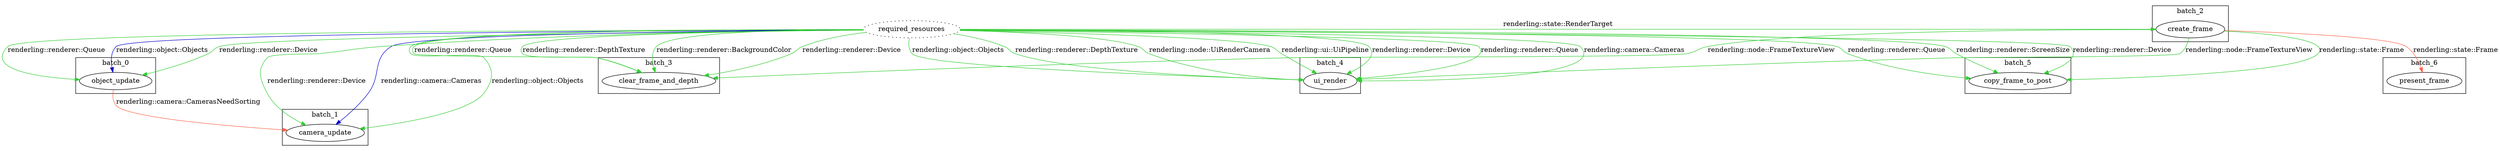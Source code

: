 digraph my_graph {
    subgraph cluster_0 {
        label="batch_0";

        node_0;
    }

    subgraph cluster_1 {
        label="batch_1";

        node_1;
    }

    subgraph cluster_2 {
        label="batch_2";

        node_2;
    }

    subgraph cluster_3 {
        label="batch_3";

        node_3;
    }

    subgraph cluster_4 {
        label="batch_4";

        node_4;
    }

    subgraph cluster_5 {
        label="batch_5";

        node_5;
    }

    subgraph cluster_6 {
        label="batch_6";

        node_6;
    }

    node_0[label="object_update"];
    node_1[label="camera_update"];
    node_2[label="create_frame"];
    node_3[label="clear_frame_and_depth"];
    node_4[label="ui_render"];
    node_5[label="copy_frame_to_post"];
    node_6[label="present_frame"];
    ghost_node[label="required_resources"][style="dotted"];
    ghost_node -> node_0[label="renderling::renderer::Queue"][color="limegreen"];
    ghost_node -> node_3[label="renderling::renderer::Queue"][color="limegreen"];
    ghost_node -> node_4[label="renderling::renderer::Queue"][color="limegreen"];
    ghost_node -> node_5[label="renderling::renderer::Queue"][color="limegreen"];
    ghost_node -> node_1[label="renderling::camera::Cameras"][color="mediumblue"];
    ghost_node -> node_4[label="renderling::camera::Cameras"][color="limegreen"];
    ghost_node -> node_0[label="renderling::object::Objects"][color="mediumblue"];
    ghost_node -> node_1[label="renderling::object::Objects"][color="limegreen"];
    ghost_node -> node_4[label="renderling::object::Objects"][color="limegreen"];
    ghost_node -> node_2[label="renderling::state::RenderTarget"][color="limegreen"];
    ghost_node -> node_5[label="renderling::renderer::ScreenSize"][color="limegreen"];
    ghost_node -> node_3[label="renderling::renderer::DepthTexture"][color="limegreen"];
    ghost_node -> node_4[label="renderling::renderer::DepthTexture"][color="limegreen"];
    ghost_node -> node_3[label="renderling::renderer::BackgroundColor"][color="limegreen"];
    ghost_node -> node_4[label="renderling::node::UiRenderCamera"][color="limegreen"];
    ghost_node -> node_4[label="renderling::ui::UiPipeline"][color="limegreen"];
    ghost_node -> node_0[label="renderling::renderer::Device"][color="limegreen"];
    ghost_node -> node_1[label="renderling::renderer::Device"][color="limegreen"];
    ghost_node -> node_3[label="renderling::renderer::Device"][color="limegreen"];
    ghost_node -> node_4[label="renderling::renderer::Device"][color="limegreen"];
    ghost_node -> node_5[label="renderling::renderer::Device"][color="limegreen"];
    node_0 -> node_1[label="renderling::camera::CamerasNeedSorting"][color="tomato"];
    node_2 -> node_3[label="renderling::node::FrameTextureView"][color="limegreen"];
    node_2 -> node_4[label="renderling::node::FrameTextureView"][color="limegreen"];
    node_2 -> node_5[label="renderling::state::Frame"][color="limegreen"];
    node_2 -> node_6[label="renderling::state::Frame"][color="tomato"];
}

